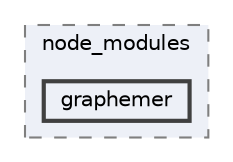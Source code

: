 digraph "pkiclassroomrescheduler/src/main/frontend/node_modules/graphemer"
{
 // LATEX_PDF_SIZE
  bgcolor="transparent";
  edge [fontname=Helvetica,fontsize=10,labelfontname=Helvetica,labelfontsize=10];
  node [fontname=Helvetica,fontsize=10,shape=box,height=0.2,width=0.4];
  compound=true
  subgraph clusterdir_72953eda66ccb3a2722c28e1c3e6c23b {
    graph [ bgcolor="#edf0f7", pencolor="grey50", label="node_modules", fontname=Helvetica,fontsize=10 style="filled,dashed", URL="dir_72953eda66ccb3a2722c28e1c3e6c23b.html",tooltip=""]
  dir_69372afae2774193caead56f95632e42 [label="graphemer", fillcolor="#edf0f7", color="grey25", style="filled,bold", URL="dir_69372afae2774193caead56f95632e42.html",tooltip=""];
  }
}

